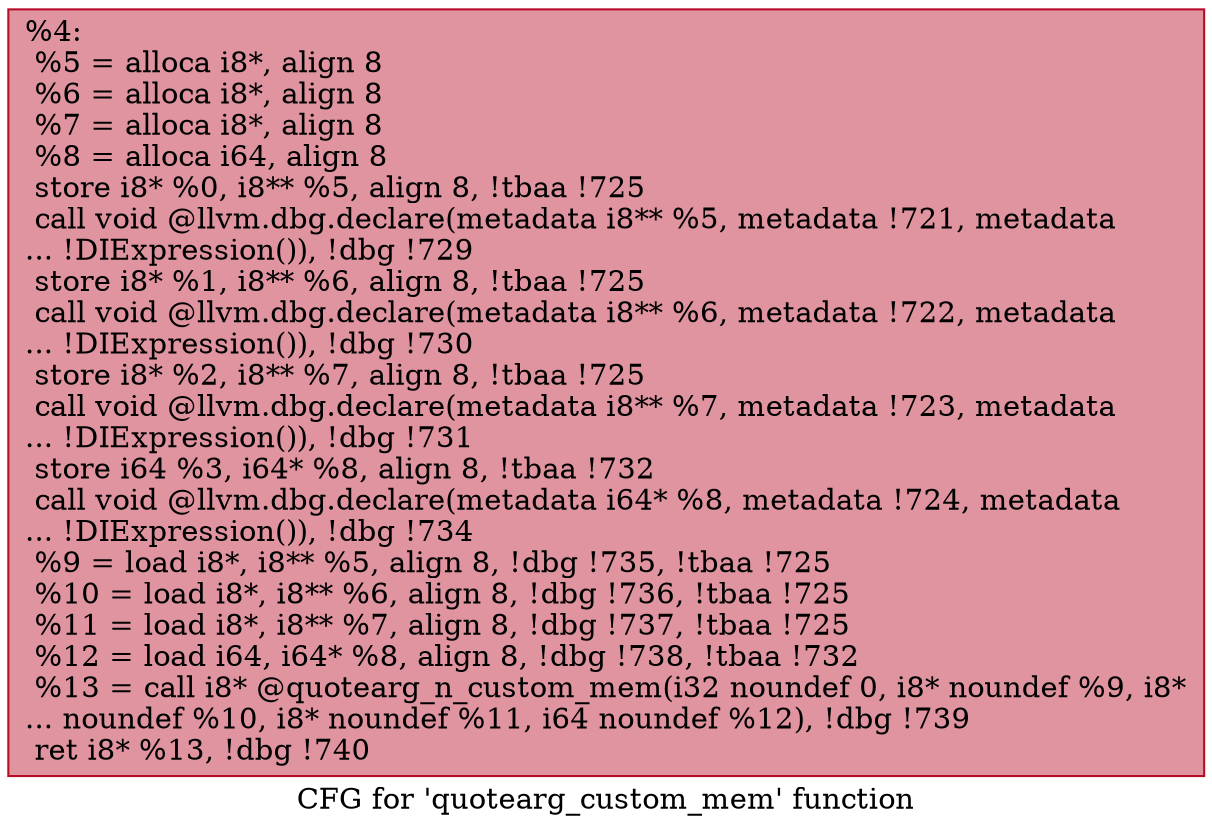 digraph "CFG for 'quotearg_custom_mem' function" {
	label="CFG for 'quotearg_custom_mem' function";

	Node0x25f7920 [shape=record,color="#b70d28ff", style=filled, fillcolor="#b70d2870",label="{%4:\l  %5 = alloca i8*, align 8\l  %6 = alloca i8*, align 8\l  %7 = alloca i8*, align 8\l  %8 = alloca i64, align 8\l  store i8* %0, i8** %5, align 8, !tbaa !725\l  call void @llvm.dbg.declare(metadata i8** %5, metadata !721, metadata\l... !DIExpression()), !dbg !729\l  store i8* %1, i8** %6, align 8, !tbaa !725\l  call void @llvm.dbg.declare(metadata i8** %6, metadata !722, metadata\l... !DIExpression()), !dbg !730\l  store i8* %2, i8** %7, align 8, !tbaa !725\l  call void @llvm.dbg.declare(metadata i8** %7, metadata !723, metadata\l... !DIExpression()), !dbg !731\l  store i64 %3, i64* %8, align 8, !tbaa !732\l  call void @llvm.dbg.declare(metadata i64* %8, metadata !724, metadata\l... !DIExpression()), !dbg !734\l  %9 = load i8*, i8** %5, align 8, !dbg !735, !tbaa !725\l  %10 = load i8*, i8** %6, align 8, !dbg !736, !tbaa !725\l  %11 = load i8*, i8** %7, align 8, !dbg !737, !tbaa !725\l  %12 = load i64, i64* %8, align 8, !dbg !738, !tbaa !732\l  %13 = call i8* @quotearg_n_custom_mem(i32 noundef 0, i8* noundef %9, i8*\l... noundef %10, i8* noundef %11, i64 noundef %12), !dbg !739\l  ret i8* %13, !dbg !740\l}"];
}
